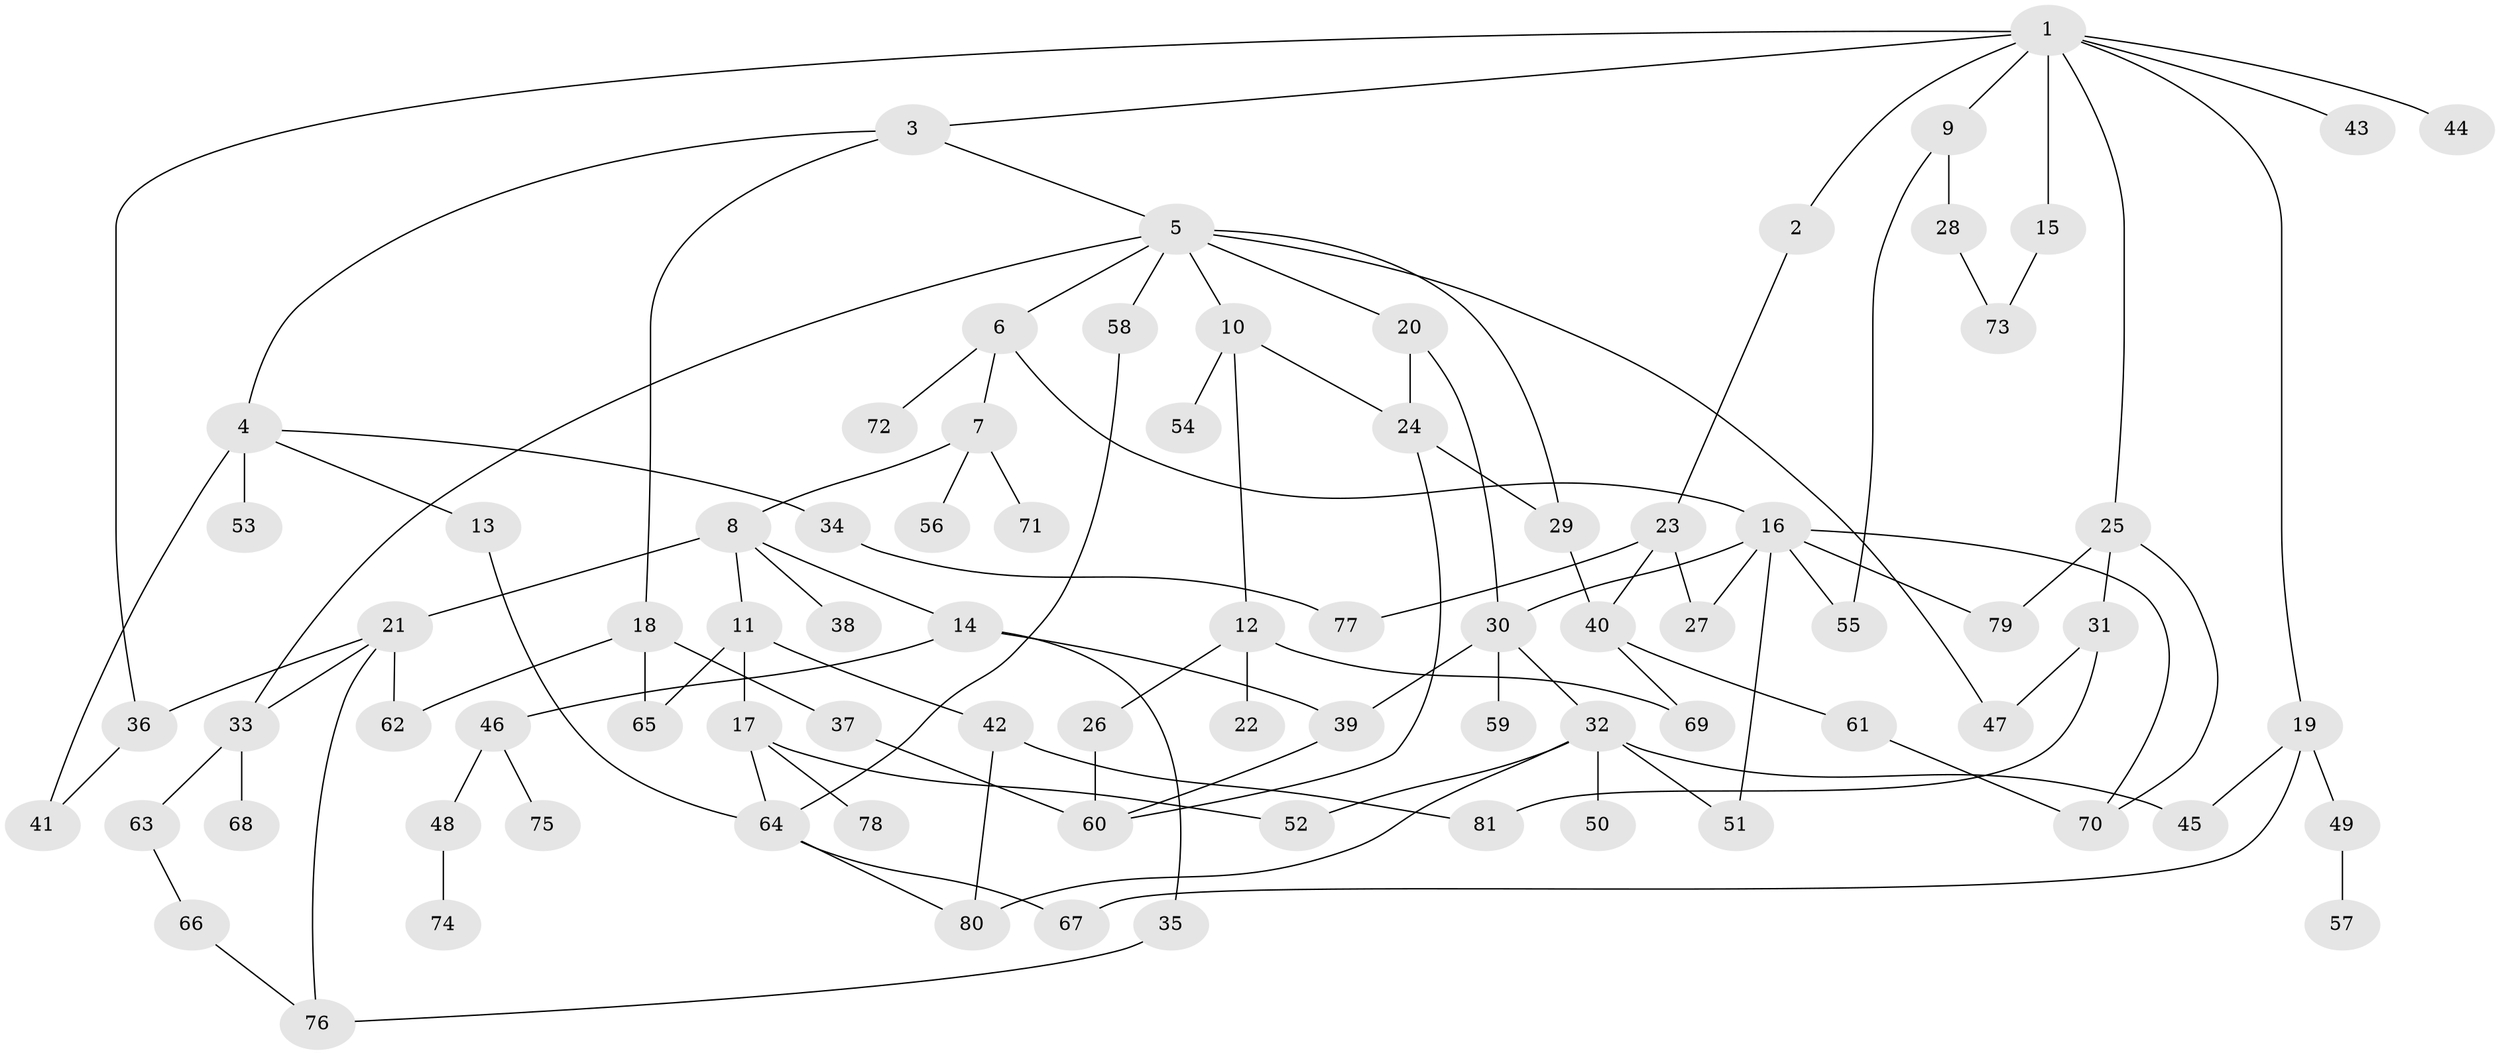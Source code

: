 // Generated by graph-tools (version 1.1) at 2025/10/02/27/25 16:10:53]
// undirected, 81 vertices, 113 edges
graph export_dot {
graph [start="1"]
  node [color=gray90,style=filled];
  1;
  2;
  3;
  4;
  5;
  6;
  7;
  8;
  9;
  10;
  11;
  12;
  13;
  14;
  15;
  16;
  17;
  18;
  19;
  20;
  21;
  22;
  23;
  24;
  25;
  26;
  27;
  28;
  29;
  30;
  31;
  32;
  33;
  34;
  35;
  36;
  37;
  38;
  39;
  40;
  41;
  42;
  43;
  44;
  45;
  46;
  47;
  48;
  49;
  50;
  51;
  52;
  53;
  54;
  55;
  56;
  57;
  58;
  59;
  60;
  61;
  62;
  63;
  64;
  65;
  66;
  67;
  68;
  69;
  70;
  71;
  72;
  73;
  74;
  75;
  76;
  77;
  78;
  79;
  80;
  81;
  1 -- 2;
  1 -- 3;
  1 -- 9;
  1 -- 15;
  1 -- 19;
  1 -- 25;
  1 -- 36;
  1 -- 43;
  1 -- 44;
  2 -- 23;
  3 -- 4;
  3 -- 5;
  3 -- 18;
  4 -- 13;
  4 -- 34;
  4 -- 41;
  4 -- 53;
  5 -- 6;
  5 -- 10;
  5 -- 20;
  5 -- 29;
  5 -- 33;
  5 -- 47;
  5 -- 58;
  6 -- 7;
  6 -- 16;
  6 -- 72;
  7 -- 8;
  7 -- 56;
  7 -- 71;
  8 -- 11;
  8 -- 14;
  8 -- 21;
  8 -- 38;
  9 -- 28;
  9 -- 55;
  10 -- 12;
  10 -- 24;
  10 -- 54;
  11 -- 17;
  11 -- 42;
  11 -- 65;
  12 -- 22;
  12 -- 26;
  12 -- 69;
  13 -- 64;
  14 -- 35;
  14 -- 39;
  14 -- 46;
  15 -- 73;
  16 -- 27;
  16 -- 30;
  16 -- 51;
  16 -- 70;
  16 -- 79;
  16 -- 55;
  17 -- 52;
  17 -- 64;
  17 -- 78;
  18 -- 37;
  18 -- 62;
  18 -- 65;
  19 -- 45;
  19 -- 49;
  19 -- 67;
  20 -- 30;
  20 -- 24;
  21 -- 33;
  21 -- 36;
  21 -- 76;
  21 -- 62;
  23 -- 40;
  23 -- 77;
  23 -- 27;
  24 -- 60;
  24 -- 29;
  25 -- 31;
  25 -- 79;
  25 -- 70;
  26 -- 60;
  28 -- 73;
  29 -- 40;
  30 -- 32;
  30 -- 59;
  30 -- 39;
  31 -- 81;
  31 -- 47;
  32 -- 50;
  32 -- 80;
  32 -- 51;
  32 -- 52;
  32 -- 45;
  33 -- 63;
  33 -- 68;
  34 -- 77;
  35 -- 76;
  36 -- 41;
  37 -- 60;
  39 -- 60;
  40 -- 61;
  40 -- 69;
  42 -- 81;
  42 -- 80;
  46 -- 48;
  46 -- 75;
  48 -- 74;
  49 -- 57;
  58 -- 64;
  61 -- 70;
  63 -- 66;
  64 -- 80;
  64 -- 67;
  66 -- 76;
}
